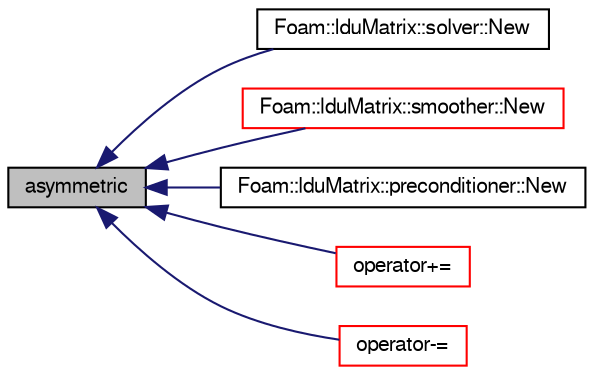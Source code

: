 digraph "asymmetric"
{
  bgcolor="transparent";
  edge [fontname="FreeSans",fontsize="10",labelfontname="FreeSans",labelfontsize="10"];
  node [fontname="FreeSans",fontsize="10",shape=record];
  rankdir="LR";
  Node1 [label="asymmetric",height=0.2,width=0.4,color="black", fillcolor="grey75", style="filled" fontcolor="black"];
  Node1 -> Node2 [dir="back",color="midnightblue",fontsize="10",style="solid",fontname="FreeSans"];
  Node2 [label="Foam::lduMatrix::solver::New",height=0.2,width=0.4,color="black",URL="$a02313.html#a7f0ad2a1628ce2f6fa3fbcbbcff552d8",tooltip="Return a new solver. "];
  Node1 -> Node3 [dir="back",color="midnightblue",fontsize="10",style="solid",fontname="FreeSans"];
  Node3 [label="Foam::lduMatrix::smoother::New",height=0.2,width=0.4,color="red",URL="$a02289.html#a8d5691dd7f25aa4a7f95ac1e786df099",tooltip="Return a new smoother. "];
  Node1 -> Node4 [dir="back",color="midnightblue",fontsize="10",style="solid",fontname="FreeSans"];
  Node4 [label="Foam::lduMatrix::preconditioner::New",height=0.2,width=0.4,color="black",URL="$a01895.html#a10c523f8a576f467c2ebf477d43107b7",tooltip="Return a new preconditioner. "];
  Node1 -> Node5 [dir="back",color="midnightblue",fontsize="10",style="solid",fontname="FreeSans"];
  Node5 [label="operator+=",height=0.2,width=0.4,color="red",URL="$a01245.html#aba4577bbc1ccadb63a82720d75378b4a"];
  Node1 -> Node6 [dir="back",color="midnightblue",fontsize="10",style="solid",fontname="FreeSans"];
  Node6 [label="operator-=",height=0.2,width=0.4,color="red",URL="$a01245.html#ad74d793450215c8520bbee8e3084139d"];
}
